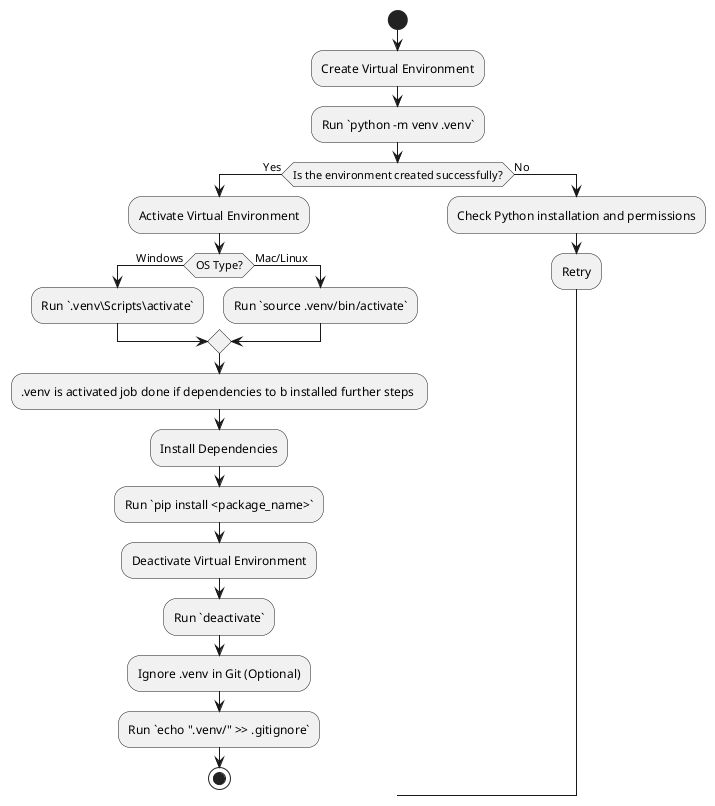 @startuml
start
:Create Virtual Environment;
:Run `python -m venv .venv`;

if (Is the environment created successfully?) then (Yes)
  :Activate Virtual Environment;
  if (OS Type?) then (Windows)
    :Run `.venv\Scripts\activate`;
  else (Mac/Linux)
    :Run `source .venv/bin/activate`;
  endif

  :.venv is activated job done if dependencies to b installed further steps ; 
  :Install Dependencies;
  :Run `pip install <package_name>`;

  :Deactivate Virtual Environment;
  :Run `deactivate`;

  :Ignore .venv in Git (Optional);
  :Run `echo ".venv/" >> .gitignore`;

  stop
else (No)
  :Check Python installation and permissions;
  :Retry;
endif
@enduml